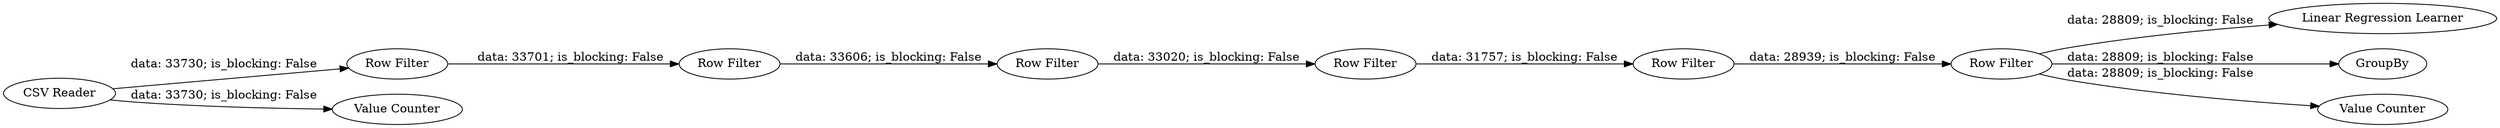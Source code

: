 digraph {
	"-5309580537833619549_24" [label="Row Filter"]
	"-4454845268705224343_30" [label="Value Counter"]
	"-5309580537833619549_28" [label="Row Filter"]
	"-4454845268705224343_1" [label="CSV Reader"]
	"-4454845268705224343_2" [label="Linear Regression Learner"]
	"-7293040857236771493_33" [label=GroupBy]
	"-4454845268705224343_31" [label="Value Counter"]
	"-5309580537833619549_29" [label="Row Filter"]
	"-5309580537833619549_27" [label="Row Filter"]
	"-5309580537833619549_25" [label="Row Filter"]
	"-5309580537833619549_26" [label="Row Filter"]
	"-5309580537833619549_28" -> "-5309580537833619549_29" [label="data: 28939; is_blocking: False"]
	"-5309580537833619549_29" -> "-7293040857236771493_33" [label="data: 28809; is_blocking: False"]
	"-5309580537833619549_27" -> "-5309580537833619549_28" [label="data: 31757; is_blocking: False"]
	"-5309580537833619549_29" -> "-4454845268705224343_31" [label="data: 28809; is_blocking: False"]
	"-5309580537833619549_26" -> "-5309580537833619549_27" [label="data: 33020; is_blocking: False"]
	"-5309580537833619549_25" -> "-5309580537833619549_26" [label="data: 33606; is_blocking: False"]
	"-4454845268705224343_1" -> "-4454845268705224343_30" [label="data: 33730; is_blocking: False"]
	"-4454845268705224343_1" -> "-5309580537833619549_24" [label="data: 33730; is_blocking: False"]
	"-5309580537833619549_29" -> "-4454845268705224343_2" [label="data: 28809; is_blocking: False"]
	"-5309580537833619549_24" -> "-5309580537833619549_25" [label="data: 33701; is_blocking: False"]
	rankdir=LR
}
